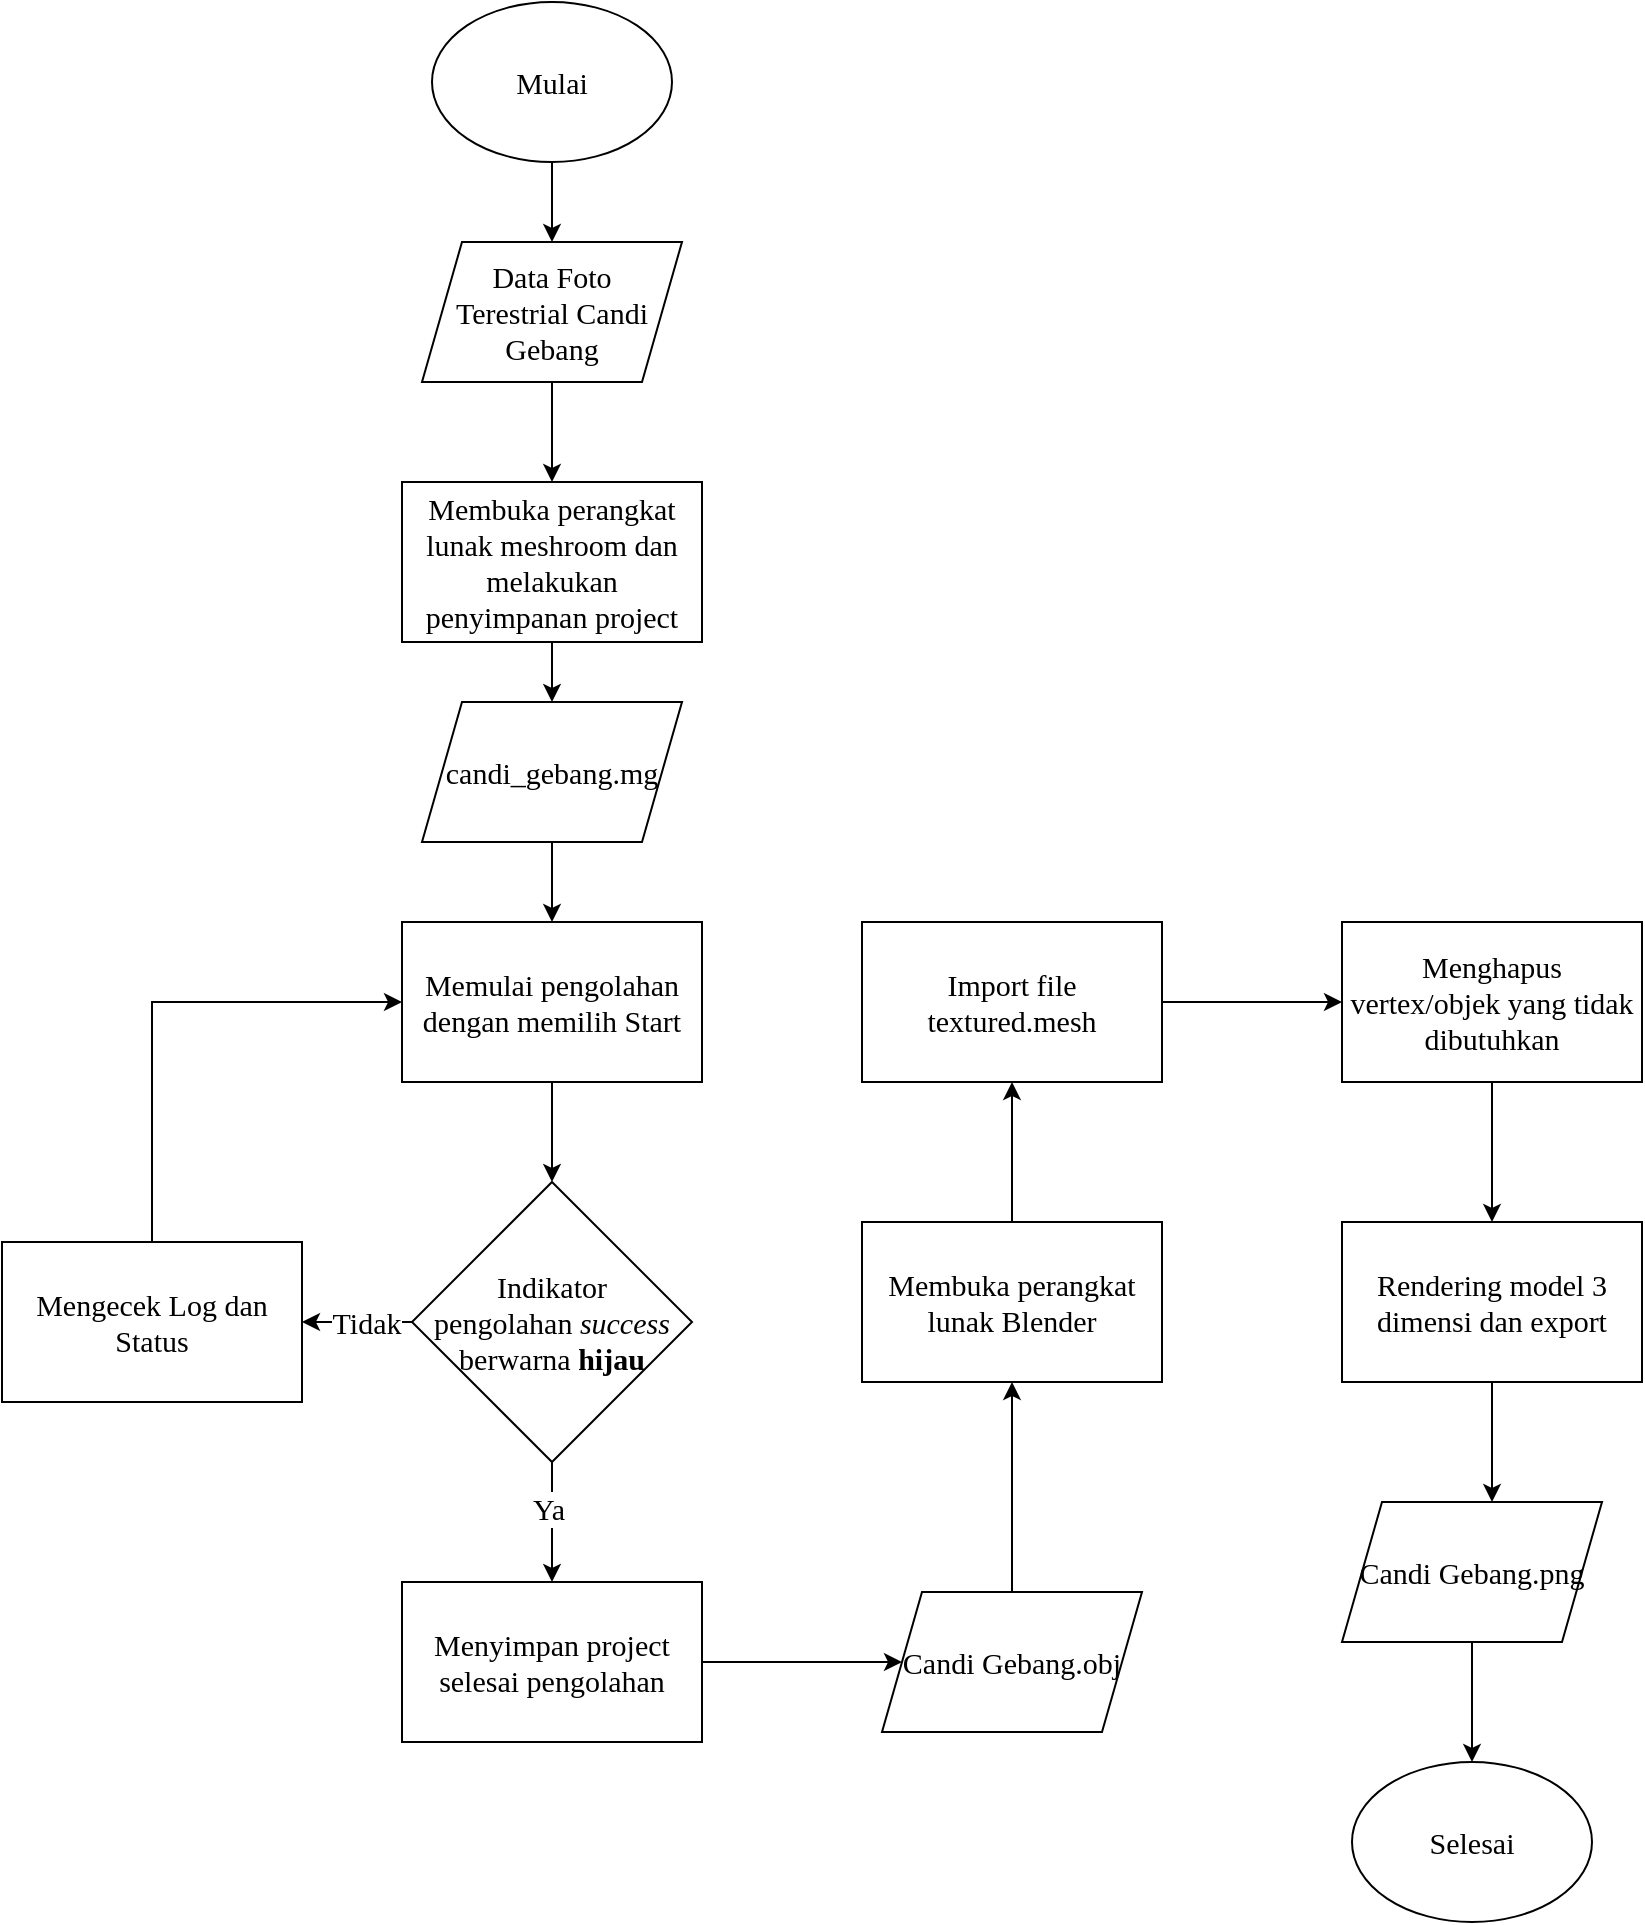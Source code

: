 <mxfile version="15.5.2" type="github">
  <diagram id="HiyyFYA9sZTwQgOtJdvb" name="Page-1">
    <mxGraphModel dx="1447" dy="870" grid="1" gridSize="10" guides="1" tooltips="1" connect="1" arrows="1" fold="1" page="1" pageScale="1" pageWidth="850" pageHeight="1100" math="0" shadow="0">
      <root>
        <mxCell id="0" />
        <mxCell id="1" parent="0" />
        <mxCell id="6uee7UJ4aI8trVX8TNtd-17" style="edgeStyle=orthogonalEdgeStyle;rounded=0;orthogonalLoop=1;jettySize=auto;html=1;exitX=0.5;exitY=1;exitDx=0;exitDy=0;entryX=0.5;entryY=0;entryDx=0;entryDy=0;fontFamily=Times New Roman;fontSize=15;" edge="1" parent="1" source="6uee7UJ4aI8trVX8TNtd-1" target="6uee7UJ4aI8trVX8TNtd-2">
          <mxGeometry relative="1" as="geometry" />
        </mxCell>
        <mxCell id="6uee7UJ4aI8trVX8TNtd-1" value="&lt;font face=&quot;Times New Roman&quot; style=&quot;font-size: 15px&quot;&gt;Mulai&lt;/font&gt;" style="ellipse;whiteSpace=wrap;html=1;" vertex="1" parent="1">
          <mxGeometry x="255" y="10" width="120" height="80" as="geometry" />
        </mxCell>
        <mxCell id="6uee7UJ4aI8trVX8TNtd-18" style="edgeStyle=orthogonalEdgeStyle;rounded=0;orthogonalLoop=1;jettySize=auto;html=1;exitX=0.5;exitY=1;exitDx=0;exitDy=0;entryX=0.5;entryY=0;entryDx=0;entryDy=0;fontFamily=Times New Roman;fontSize=15;" edge="1" parent="1" source="6uee7UJ4aI8trVX8TNtd-2" target="6uee7UJ4aI8trVX8TNtd-3">
          <mxGeometry relative="1" as="geometry" />
        </mxCell>
        <mxCell id="6uee7UJ4aI8trVX8TNtd-2" value="Data Foto &lt;br&gt;Terestrial Candi Gebang" style="shape=parallelogram;perimeter=parallelogramPerimeter;whiteSpace=wrap;html=1;fixedSize=1;fontFamily=Times New Roman;fontSize=15;" vertex="1" parent="1">
          <mxGeometry x="250" y="130" width="130" height="70" as="geometry" />
        </mxCell>
        <mxCell id="6uee7UJ4aI8trVX8TNtd-19" style="edgeStyle=orthogonalEdgeStyle;rounded=0;orthogonalLoop=1;jettySize=auto;html=1;exitX=0.5;exitY=1;exitDx=0;exitDy=0;entryX=0.5;entryY=0;entryDx=0;entryDy=0;fontFamily=Times New Roman;fontSize=15;" edge="1" parent="1" source="6uee7UJ4aI8trVX8TNtd-3" target="6uee7UJ4aI8trVX8TNtd-4">
          <mxGeometry relative="1" as="geometry" />
        </mxCell>
        <mxCell id="6uee7UJ4aI8trVX8TNtd-3" value="Membuka perangkat lunak meshroom dan melakukan penyimpanan project" style="rounded=0;whiteSpace=wrap;html=1;fontFamily=Times New Roman;fontSize=15;" vertex="1" parent="1">
          <mxGeometry x="240" y="250" width="150" height="80" as="geometry" />
        </mxCell>
        <mxCell id="6uee7UJ4aI8trVX8TNtd-20" style="edgeStyle=orthogonalEdgeStyle;rounded=0;orthogonalLoop=1;jettySize=auto;html=1;exitX=0.5;exitY=1;exitDx=0;exitDy=0;entryX=0.5;entryY=0;entryDx=0;entryDy=0;fontFamily=Times New Roman;fontSize=15;" edge="1" parent="1" source="6uee7UJ4aI8trVX8TNtd-4" target="6uee7UJ4aI8trVX8TNtd-5">
          <mxGeometry relative="1" as="geometry" />
        </mxCell>
        <mxCell id="6uee7UJ4aI8trVX8TNtd-4" value="candi_gebang.mg" style="shape=parallelogram;perimeter=parallelogramPerimeter;whiteSpace=wrap;html=1;fixedSize=1;fontFamily=Times New Roman;fontSize=15;" vertex="1" parent="1">
          <mxGeometry x="250" y="360" width="130" height="70" as="geometry" />
        </mxCell>
        <mxCell id="6uee7UJ4aI8trVX8TNtd-21" style="edgeStyle=orthogonalEdgeStyle;rounded=0;orthogonalLoop=1;jettySize=auto;html=1;exitX=0.5;exitY=1;exitDx=0;exitDy=0;fontFamily=Times New Roman;fontSize=15;" edge="1" parent="1" source="6uee7UJ4aI8trVX8TNtd-5" target="6uee7UJ4aI8trVX8TNtd-6">
          <mxGeometry relative="1" as="geometry" />
        </mxCell>
        <mxCell id="6uee7UJ4aI8trVX8TNtd-5" value="Memulai pengolahan dengan memilih Start" style="rounded=0;whiteSpace=wrap;html=1;fontFamily=Times New Roman;fontSize=15;" vertex="1" parent="1">
          <mxGeometry x="240" y="470" width="150" height="80" as="geometry" />
        </mxCell>
        <mxCell id="6uee7UJ4aI8trVX8TNtd-22" style="edgeStyle=orthogonalEdgeStyle;rounded=0;orthogonalLoop=1;jettySize=auto;html=1;exitX=0.5;exitY=1;exitDx=0;exitDy=0;entryX=0.5;entryY=0;entryDx=0;entryDy=0;fontFamily=Times New Roman;fontSize=15;" edge="1" parent="1" source="6uee7UJ4aI8trVX8TNtd-6" target="6uee7UJ4aI8trVX8TNtd-7">
          <mxGeometry relative="1" as="geometry" />
        </mxCell>
        <mxCell id="6uee7UJ4aI8trVX8TNtd-33" value="Ya" style="edgeLabel;html=1;align=center;verticalAlign=middle;resizable=0;points=[];fontSize=15;fontFamily=Times New Roman;" vertex="1" connectable="0" parent="6uee7UJ4aI8trVX8TNtd-22">
          <mxGeometry x="-0.241" y="-2" relative="1" as="geometry">
            <mxPoint as="offset" />
          </mxGeometry>
        </mxCell>
        <mxCell id="6uee7UJ4aI8trVX8TNtd-23" style="edgeStyle=orthogonalEdgeStyle;rounded=0;orthogonalLoop=1;jettySize=auto;html=1;exitX=0;exitY=0.5;exitDx=0;exitDy=0;entryX=1;entryY=0.5;entryDx=0;entryDy=0;fontFamily=Times New Roman;fontSize=15;" edge="1" parent="1" source="6uee7UJ4aI8trVX8TNtd-6" target="6uee7UJ4aI8trVX8TNtd-15">
          <mxGeometry relative="1" as="geometry">
            <Array as="points">
              <mxPoint x="220" y="670" />
              <mxPoint x="220" y="670" />
            </Array>
          </mxGeometry>
        </mxCell>
        <mxCell id="6uee7UJ4aI8trVX8TNtd-6" value="Indikator &lt;br&gt;pengolahan &lt;i&gt;success&lt;/i&gt; berwarna &lt;b&gt;hijau&lt;/b&gt;" style="rhombus;whiteSpace=wrap;html=1;fontFamily=Times New Roman;fontSize=15;" vertex="1" parent="1">
          <mxGeometry x="245" y="600" width="140" height="140" as="geometry" />
        </mxCell>
        <mxCell id="6uee7UJ4aI8trVX8TNtd-25" style="edgeStyle=orthogonalEdgeStyle;rounded=0;orthogonalLoop=1;jettySize=auto;html=1;exitX=1;exitY=0.5;exitDx=0;exitDy=0;fontFamily=Times New Roman;fontSize=15;" edge="1" parent="1" source="6uee7UJ4aI8trVX8TNtd-7" target="6uee7UJ4aI8trVX8TNtd-14">
          <mxGeometry relative="1" as="geometry" />
        </mxCell>
        <mxCell id="6uee7UJ4aI8trVX8TNtd-7" value="Menyimpan project selesai pengolahan" style="rounded=0;whiteSpace=wrap;html=1;fontFamily=Times New Roman;fontSize=15;" vertex="1" parent="1">
          <mxGeometry x="240" y="800" width="150" height="80" as="geometry" />
        </mxCell>
        <mxCell id="6uee7UJ4aI8trVX8TNtd-27" style="edgeStyle=orthogonalEdgeStyle;rounded=0;orthogonalLoop=1;jettySize=auto;html=1;exitX=0.5;exitY=0;exitDx=0;exitDy=0;entryX=0.5;entryY=1;entryDx=0;entryDy=0;fontFamily=Times New Roman;fontSize=15;" edge="1" parent="1" source="6uee7UJ4aI8trVX8TNtd-8" target="6uee7UJ4aI8trVX8TNtd-9">
          <mxGeometry relative="1" as="geometry" />
        </mxCell>
        <mxCell id="6uee7UJ4aI8trVX8TNtd-8" value="Membuka perangkat lunak Blender" style="rounded=0;whiteSpace=wrap;html=1;fontFamily=Times New Roman;fontSize=15;" vertex="1" parent="1">
          <mxGeometry x="470" y="620" width="150" height="80" as="geometry" />
        </mxCell>
        <mxCell id="6uee7UJ4aI8trVX8TNtd-28" style="edgeStyle=orthogonalEdgeStyle;rounded=0;orthogonalLoop=1;jettySize=auto;html=1;exitX=1;exitY=0.5;exitDx=0;exitDy=0;entryX=0;entryY=0.5;entryDx=0;entryDy=0;fontFamily=Times New Roman;fontSize=15;" edge="1" parent="1" source="6uee7UJ4aI8trVX8TNtd-9" target="6uee7UJ4aI8trVX8TNtd-10">
          <mxGeometry relative="1" as="geometry" />
        </mxCell>
        <mxCell id="6uee7UJ4aI8trVX8TNtd-9" value="Import file textured.mesh" style="rounded=0;whiteSpace=wrap;html=1;fontFamily=Times New Roman;fontSize=15;" vertex="1" parent="1">
          <mxGeometry x="470" y="470" width="150" height="80" as="geometry" />
        </mxCell>
        <mxCell id="6uee7UJ4aI8trVX8TNtd-29" style="edgeStyle=orthogonalEdgeStyle;rounded=0;orthogonalLoop=1;jettySize=auto;html=1;exitX=0.5;exitY=1;exitDx=0;exitDy=0;entryX=0.5;entryY=0;entryDx=0;entryDy=0;fontFamily=Times New Roman;fontSize=15;" edge="1" parent="1" source="6uee7UJ4aI8trVX8TNtd-10" target="6uee7UJ4aI8trVX8TNtd-12">
          <mxGeometry relative="1" as="geometry" />
        </mxCell>
        <mxCell id="6uee7UJ4aI8trVX8TNtd-10" value="Menghapus vertex/objek yang tidak dibutuhkan" style="rounded=0;whiteSpace=wrap;html=1;fontFamily=Times New Roman;fontSize=15;" vertex="1" parent="1">
          <mxGeometry x="710" y="470" width="150" height="80" as="geometry" />
        </mxCell>
        <mxCell id="6uee7UJ4aI8trVX8TNtd-31" style="edgeStyle=orthogonalEdgeStyle;rounded=0;orthogonalLoop=1;jettySize=auto;html=1;exitX=0.5;exitY=1;exitDx=0;exitDy=0;entryX=0.577;entryY=0;entryDx=0;entryDy=0;entryPerimeter=0;fontFamily=Times New Roman;fontSize=15;" edge="1" parent="1" source="6uee7UJ4aI8trVX8TNtd-12" target="6uee7UJ4aI8trVX8TNtd-13">
          <mxGeometry relative="1" as="geometry" />
        </mxCell>
        <mxCell id="6uee7UJ4aI8trVX8TNtd-12" value="Rendering model 3 dimensi dan export" style="rounded=0;whiteSpace=wrap;html=1;fontFamily=Times New Roman;fontSize=15;" vertex="1" parent="1">
          <mxGeometry x="710" y="620" width="150" height="80" as="geometry" />
        </mxCell>
        <mxCell id="6uee7UJ4aI8trVX8TNtd-32" style="edgeStyle=orthogonalEdgeStyle;rounded=0;orthogonalLoop=1;jettySize=auto;html=1;exitX=0.5;exitY=1;exitDx=0;exitDy=0;entryX=0.5;entryY=0;entryDx=0;entryDy=0;fontFamily=Times New Roman;fontSize=15;" edge="1" parent="1" source="6uee7UJ4aI8trVX8TNtd-13" target="6uee7UJ4aI8trVX8TNtd-16">
          <mxGeometry relative="1" as="geometry" />
        </mxCell>
        <mxCell id="6uee7UJ4aI8trVX8TNtd-13" value="Candi Gebang.png" style="shape=parallelogram;perimeter=parallelogramPerimeter;whiteSpace=wrap;html=1;fixedSize=1;fontFamily=Times New Roman;fontSize=15;" vertex="1" parent="1">
          <mxGeometry x="710" y="760" width="130" height="70" as="geometry" />
        </mxCell>
        <mxCell id="6uee7UJ4aI8trVX8TNtd-26" style="edgeStyle=orthogonalEdgeStyle;rounded=0;orthogonalLoop=1;jettySize=auto;html=1;exitX=0.5;exitY=0;exitDx=0;exitDy=0;entryX=0.5;entryY=1;entryDx=0;entryDy=0;fontFamily=Times New Roman;fontSize=15;" edge="1" parent="1" source="6uee7UJ4aI8trVX8TNtd-14" target="6uee7UJ4aI8trVX8TNtd-8">
          <mxGeometry relative="1" as="geometry" />
        </mxCell>
        <mxCell id="6uee7UJ4aI8trVX8TNtd-14" value="Candi Gebang.obj" style="shape=parallelogram;perimeter=parallelogramPerimeter;whiteSpace=wrap;html=1;fixedSize=1;fontFamily=Times New Roman;fontSize=15;" vertex="1" parent="1">
          <mxGeometry x="480" y="805" width="130" height="70" as="geometry" />
        </mxCell>
        <mxCell id="6uee7UJ4aI8trVX8TNtd-24" style="edgeStyle=orthogonalEdgeStyle;rounded=0;orthogonalLoop=1;jettySize=auto;html=1;exitX=0.5;exitY=0;exitDx=0;exitDy=0;entryX=0;entryY=0.5;entryDx=0;entryDy=0;fontFamily=Times New Roman;fontSize=15;" edge="1" parent="1" source="6uee7UJ4aI8trVX8TNtd-15" target="6uee7UJ4aI8trVX8TNtd-5">
          <mxGeometry relative="1" as="geometry" />
        </mxCell>
        <mxCell id="6uee7UJ4aI8trVX8TNtd-15" value="Mengecek Log dan Status" style="rounded=0;whiteSpace=wrap;html=1;fontFamily=Times New Roman;fontSize=15;" vertex="1" parent="1">
          <mxGeometry x="40" y="630" width="150" height="80" as="geometry" />
        </mxCell>
        <mxCell id="6uee7UJ4aI8trVX8TNtd-16" value="&lt;font face=&quot;Times New Roman&quot; style=&quot;font-size: 15px&quot;&gt;Selesai&lt;/font&gt;" style="ellipse;whiteSpace=wrap;html=1;" vertex="1" parent="1">
          <mxGeometry x="715" y="890" width="120" height="80" as="geometry" />
        </mxCell>
        <mxCell id="6uee7UJ4aI8trVX8TNtd-34" value="Tidak" style="text;html=1;align=center;verticalAlign=middle;whiteSpace=wrap;rounded=0;fontFamily=Times New Roman;fontSize=15;fillColor=default;" vertex="1" parent="1">
          <mxGeometry x="205" y="655" width="35" height="30" as="geometry" />
        </mxCell>
      </root>
    </mxGraphModel>
  </diagram>
</mxfile>
